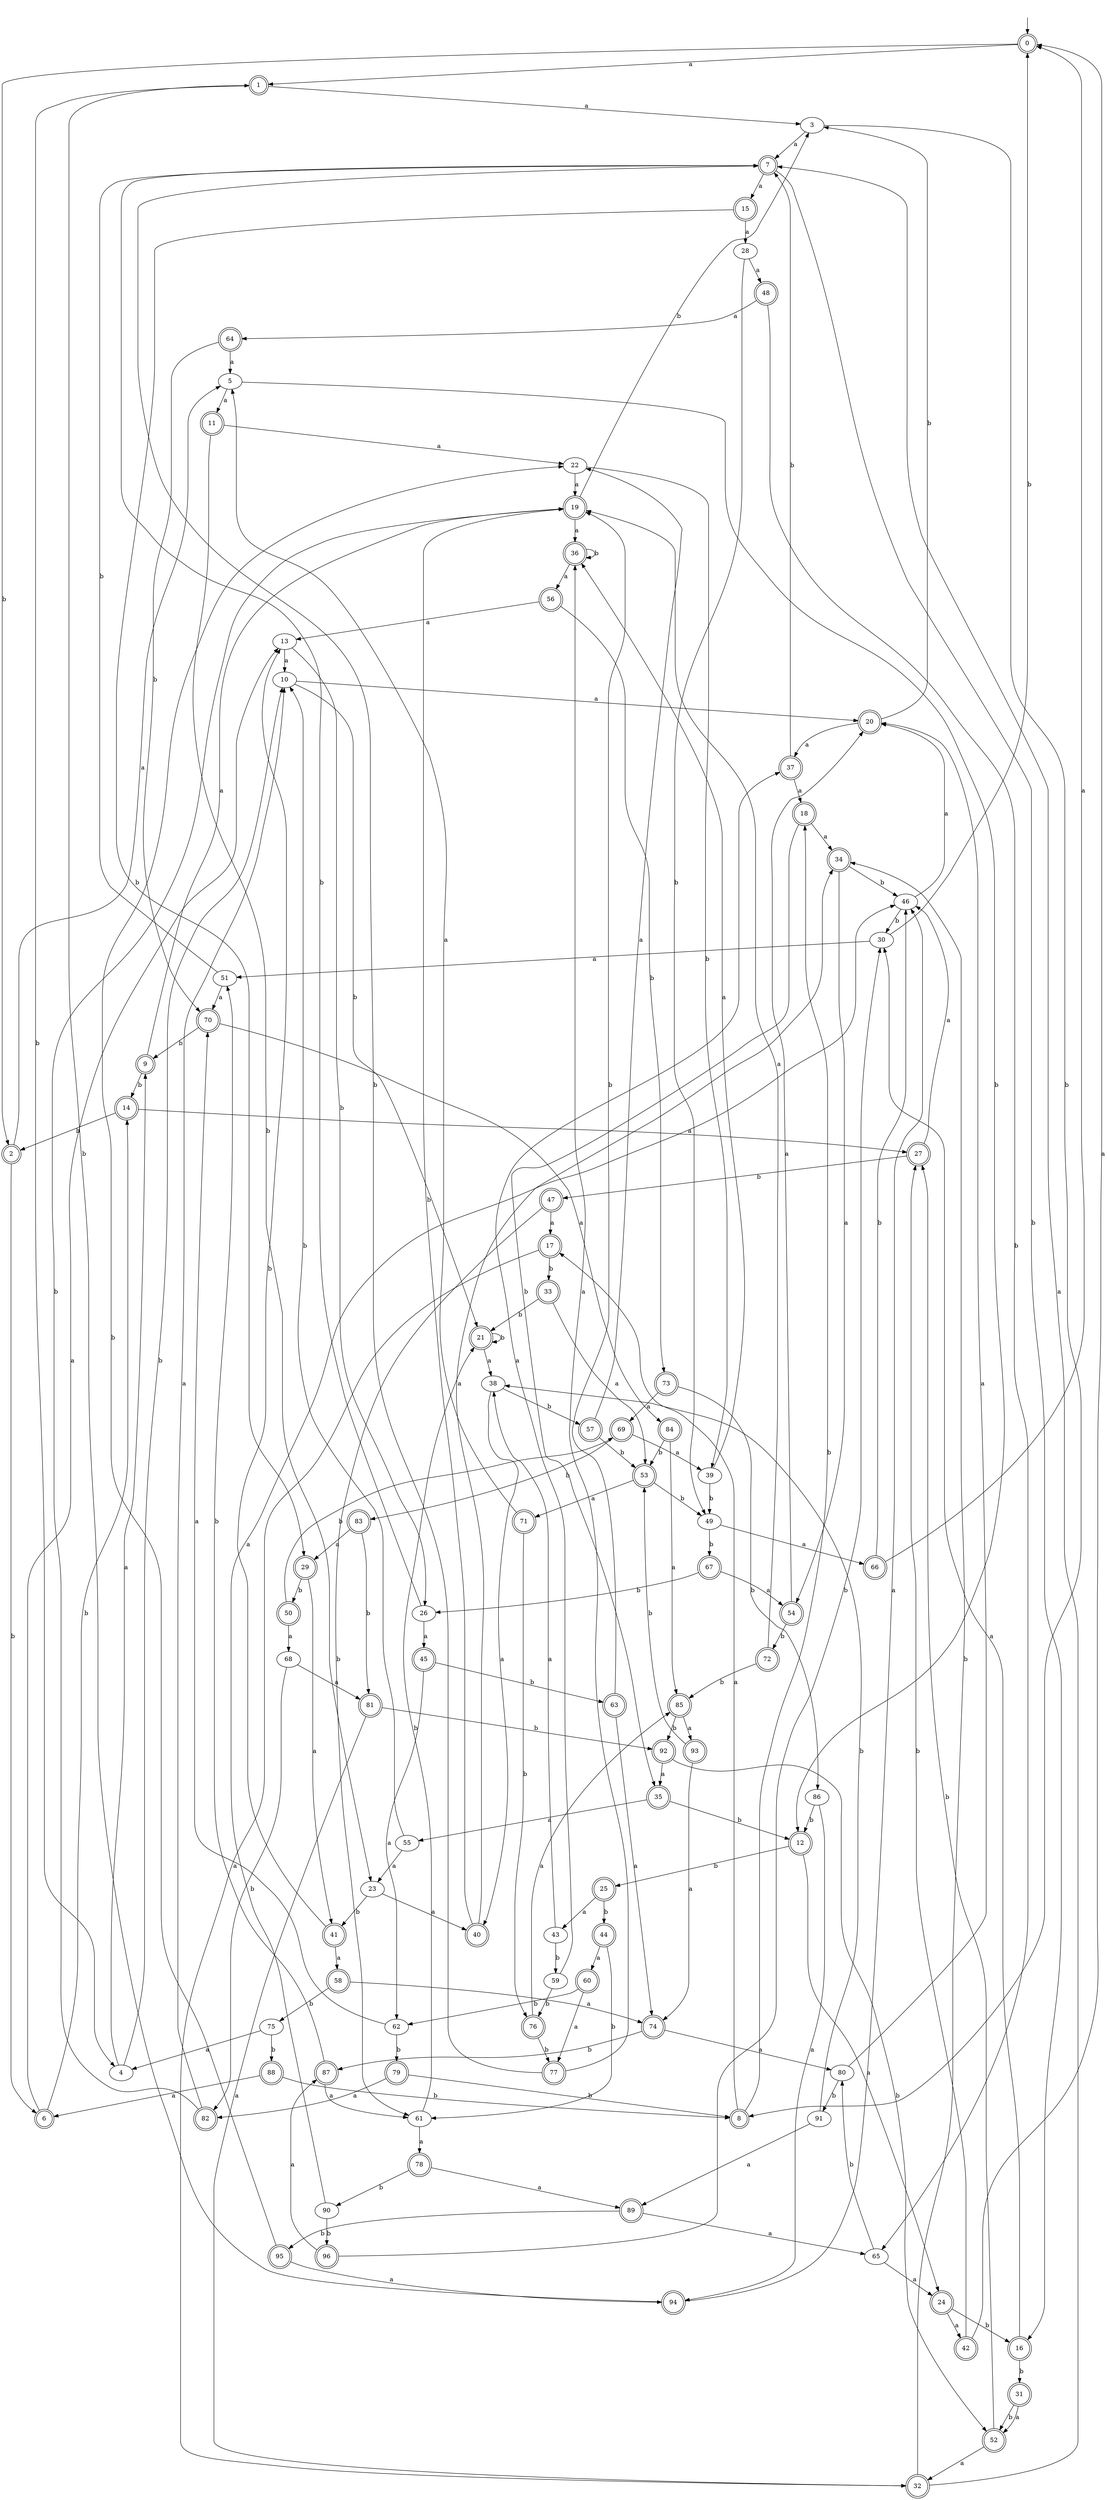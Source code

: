 digraph RandomDFA {
  __start0 [label="", shape=none];
  __start0 -> 0 [label=""];
  0 [shape=circle] [shape=doublecircle]
  0 -> 1 [label="a"]
  0 -> 2 [label="b"]
  1 [shape=doublecircle]
  1 -> 3 [label="a"]
  1 -> 4 [label="b"]
  2 [shape=doublecircle]
  2 -> 5 [label="a"]
  2 -> 6 [label="b"]
  3
  3 -> 7 [label="a"]
  3 -> 8 [label="b"]
  4
  4 -> 9 [label="a"]
  4 -> 10 [label="b"]
  5
  5 -> 11 [label="a"]
  5 -> 12 [label="b"]
  6 [shape=doublecircle]
  6 -> 13 [label="a"]
  6 -> 14 [label="b"]
  7 [shape=doublecircle]
  7 -> 15 [label="a"]
  7 -> 16 [label="b"]
  8 [shape=doublecircle]
  8 -> 17 [label="a"]
  8 -> 18 [label="b"]
  9 [shape=doublecircle]
  9 -> 19 [label="a"]
  9 -> 14 [label="b"]
  10
  10 -> 20 [label="a"]
  10 -> 21 [label="b"]
  11 [shape=doublecircle]
  11 -> 22 [label="a"]
  11 -> 23 [label="b"]
  12 [shape=doublecircle]
  12 -> 24 [label="a"]
  12 -> 25 [label="b"]
  13
  13 -> 10 [label="a"]
  13 -> 26 [label="b"]
  14 [shape=doublecircle]
  14 -> 27 [label="a"]
  14 -> 2 [label="b"]
  15 [shape=doublecircle]
  15 -> 28 [label="a"]
  15 -> 29 [label="b"]
  16 [shape=doublecircle]
  16 -> 30 [label="a"]
  16 -> 31 [label="b"]
  17 [shape=doublecircle]
  17 -> 32 [label="a"]
  17 -> 33 [label="b"]
  18 [shape=doublecircle]
  18 -> 34 [label="a"]
  18 -> 35 [label="b"]
  19 [shape=doublecircle]
  19 -> 36 [label="a"]
  19 -> 3 [label="b"]
  20 [shape=doublecircle]
  20 -> 37 [label="a"]
  20 -> 3 [label="b"]
  21 [shape=doublecircle]
  21 -> 38 [label="a"]
  21 -> 21 [label="b"]
  22
  22 -> 19 [label="a"]
  22 -> 39 [label="b"]
  23
  23 -> 40 [label="a"]
  23 -> 41 [label="b"]
  24 [shape=doublecircle]
  24 -> 42 [label="a"]
  24 -> 16 [label="b"]
  25 [shape=doublecircle]
  25 -> 43 [label="a"]
  25 -> 44 [label="b"]
  26
  26 -> 45 [label="a"]
  26 -> 7 [label="b"]
  27 [shape=doublecircle]
  27 -> 46 [label="a"]
  27 -> 47 [label="b"]
  28
  28 -> 48 [label="a"]
  28 -> 49 [label="b"]
  29 [shape=doublecircle]
  29 -> 41 [label="a"]
  29 -> 50 [label="b"]
  30
  30 -> 51 [label="a"]
  30 -> 0 [label="b"]
  31 [shape=doublecircle]
  31 -> 52 [label="a"]
  31 -> 52 [label="b"]
  32 [shape=doublecircle]
  32 -> 7 [label="a"]
  32 -> 34 [label="b"]
  33 [shape=doublecircle]
  33 -> 53 [label="a"]
  33 -> 21 [label="b"]
  34 [shape=doublecircle]
  34 -> 54 [label="a"]
  34 -> 46 [label="b"]
  35 [shape=doublecircle]
  35 -> 55 [label="a"]
  35 -> 12 [label="b"]
  36 [shape=doublecircle]
  36 -> 56 [label="a"]
  36 -> 36 [label="b"]
  37 [shape=doublecircle]
  37 -> 18 [label="a"]
  37 -> 7 [label="b"]
  38
  38 -> 40 [label="a"]
  38 -> 57 [label="b"]
  39
  39 -> 36 [label="a"]
  39 -> 49 [label="b"]
  40 [shape=doublecircle]
  40 -> 34 [label="a"]
  40 -> 19 [label="b"]
  41 [shape=doublecircle]
  41 -> 58 [label="a"]
  41 -> 13 [label="b"]
  42 [shape=doublecircle]
  42 -> 0 [label="a"]
  42 -> 27 [label="b"]
  43
  43 -> 38 [label="a"]
  43 -> 59 [label="b"]
  44 [shape=doublecircle]
  44 -> 60 [label="a"]
  44 -> 61 [label="b"]
  45 [shape=doublecircle]
  45 -> 62 [label="a"]
  45 -> 63 [label="b"]
  46
  46 -> 20 [label="a"]
  46 -> 30 [label="b"]
  47 [shape=doublecircle]
  47 -> 17 [label="a"]
  47 -> 61 [label="b"]
  48 [shape=doublecircle]
  48 -> 64 [label="a"]
  48 -> 65 [label="b"]
  49
  49 -> 66 [label="a"]
  49 -> 67 [label="b"]
  50 [shape=doublecircle]
  50 -> 68 [label="a"]
  50 -> 69 [label="b"]
  51
  51 -> 70 [label="a"]
  51 -> 7 [label="b"]
  52 [shape=doublecircle]
  52 -> 32 [label="a"]
  52 -> 27 [label="b"]
  53 [shape=doublecircle]
  53 -> 71 [label="a"]
  53 -> 49 [label="b"]
  54 [shape=doublecircle]
  54 -> 20 [label="a"]
  54 -> 72 [label="b"]
  55
  55 -> 23 [label="a"]
  55 -> 10 [label="b"]
  56 [shape=doublecircle]
  56 -> 13 [label="a"]
  56 -> 73 [label="b"]
  57 [shape=doublecircle]
  57 -> 22 [label="a"]
  57 -> 53 [label="b"]
  58 [shape=doublecircle]
  58 -> 74 [label="a"]
  58 -> 75 [label="b"]
  59
  59 -> 37 [label="a"]
  59 -> 76 [label="b"]
  60 [shape=doublecircle]
  60 -> 77 [label="a"]
  60 -> 62 [label="b"]
  61
  61 -> 78 [label="a"]
  61 -> 21 [label="b"]
  62
  62 -> 70 [label="a"]
  62 -> 79 [label="b"]
  63 [shape=doublecircle]
  63 -> 74 [label="a"]
  63 -> 19 [label="b"]
  64 [shape=doublecircle]
  64 -> 5 [label="a"]
  64 -> 70 [label="b"]
  65
  65 -> 24 [label="a"]
  65 -> 80 [label="b"]
  66 [shape=doublecircle]
  66 -> 0 [label="a"]
  66 -> 46 [label="b"]
  67 [shape=doublecircle]
  67 -> 54 [label="a"]
  67 -> 26 [label="b"]
  68
  68 -> 81 [label="a"]
  68 -> 82 [label="b"]
  69 [shape=doublecircle]
  69 -> 39 [label="a"]
  69 -> 83 [label="b"]
  70 [shape=doublecircle]
  70 -> 84 [label="a"]
  70 -> 9 [label="b"]
  71 [shape=doublecircle]
  71 -> 5 [label="a"]
  71 -> 76 [label="b"]
  72 [shape=doublecircle]
  72 -> 19 [label="a"]
  72 -> 85 [label="b"]
  73 [shape=doublecircle]
  73 -> 69 [label="a"]
  73 -> 86 [label="b"]
  74 [shape=doublecircle]
  74 -> 80 [label="a"]
  74 -> 87 [label="b"]
  75
  75 -> 4 [label="a"]
  75 -> 88 [label="b"]
  76 [shape=doublecircle]
  76 -> 85 [label="a"]
  76 -> 77 [label="b"]
  77 [shape=doublecircle]
  77 -> 36 [label="a"]
  77 -> 7 [label="b"]
  78 [shape=doublecircle]
  78 -> 89 [label="a"]
  78 -> 90 [label="b"]
  79 [shape=doublecircle]
  79 -> 82 [label="a"]
  79 -> 8 [label="b"]
  80
  80 -> 20 [label="a"]
  80 -> 91 [label="b"]
  81 [shape=doublecircle]
  81 -> 32 [label="a"]
  81 -> 92 [label="b"]
  82 [shape=doublecircle]
  82 -> 10 [label="a"]
  82 -> 19 [label="b"]
  83 [shape=doublecircle]
  83 -> 29 [label="a"]
  83 -> 81 [label="b"]
  84 [shape=doublecircle]
  84 -> 85 [label="a"]
  84 -> 53 [label="b"]
  85 [shape=doublecircle]
  85 -> 93 [label="a"]
  85 -> 92 [label="b"]
  86
  86 -> 94 [label="a"]
  86 -> 12 [label="b"]
  87 [shape=doublecircle]
  87 -> 61 [label="a"]
  87 -> 51 [label="b"]
  88 [shape=doublecircle]
  88 -> 6 [label="a"]
  88 -> 8 [label="b"]
  89 [shape=doublecircle]
  89 -> 65 [label="a"]
  89 -> 95 [label="b"]
  90
  90 -> 46 [label="a"]
  90 -> 96 [label="b"]
  91
  91 -> 89 [label="a"]
  91 -> 38 [label="b"]
  92 [shape=doublecircle]
  92 -> 35 [label="a"]
  92 -> 52 [label="b"]
  93 [shape=doublecircle]
  93 -> 74 [label="a"]
  93 -> 53 [label="b"]
  94 [shape=doublecircle]
  94 -> 46 [label="a"]
  94 -> 1 [label="b"]
  95 [shape=doublecircle]
  95 -> 94 [label="a"]
  95 -> 22 [label="b"]
  96 [shape=doublecircle]
  96 -> 87 [label="a"]
  96 -> 30 [label="b"]
}
